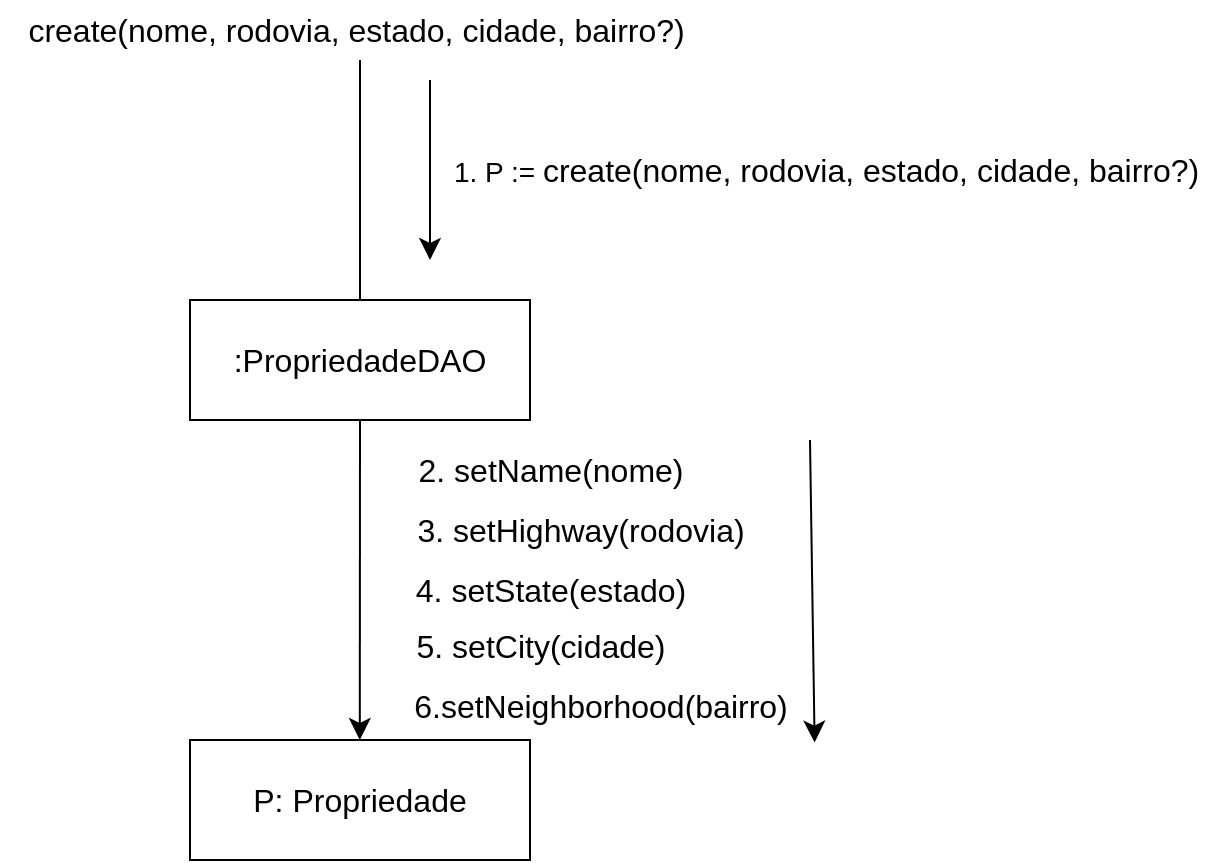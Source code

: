 <mxfile version="22.1.5" type="device">
  <diagram name="Página-1" id="cPSNi7r_4B1eX6Dvwcpm">
    <mxGraphModel dx="1473" dy="844" grid="1" gridSize="10" guides="1" tooltips="1" connect="1" arrows="1" fold="1" page="1" pageScale="1" pageWidth="850" pageHeight="1100" math="0" shadow="0">
      <root>
        <mxCell id="0" />
        <mxCell id="1" parent="0" />
        <mxCell id="J08tAfY-yrUdoFLxVI3k-110" style="edgeStyle=none;curved=1;rounded=0;orthogonalLoop=1;jettySize=auto;html=1;exitX=0.5;exitY=1;exitDx=0;exitDy=0;fontSize=12;startSize=8;endSize=8;" edge="1" parent="1" source="J08tAfY-yrUdoFLxVI3k-102">
          <mxGeometry relative="1" as="geometry">
            <mxPoint x="264.895" y="540" as="targetPoint" />
          </mxGeometry>
        </mxCell>
        <mxCell id="J08tAfY-yrUdoFLxVI3k-111" style="edgeStyle=none;curved=1;rounded=0;orthogonalLoop=1;jettySize=auto;html=1;exitX=0.5;exitY=0;exitDx=0;exitDy=0;fontSize=12;startSize=8;endSize=8;endArrow=none;endFill=0;" edge="1" parent="1" source="J08tAfY-yrUdoFLxVI3k-102" target="J08tAfY-yrUdoFLxVI3k-104">
          <mxGeometry relative="1" as="geometry" />
        </mxCell>
        <mxCell id="J08tAfY-yrUdoFLxVI3k-102" value=":PropriedadeDAO" style="rounded=0;whiteSpace=wrap;html=1;fontSize=16;" vertex="1" parent="1">
          <mxGeometry x="180" y="320" width="170" height="60" as="geometry" />
        </mxCell>
        <mxCell id="J08tAfY-yrUdoFLxVI3k-104" value="create(nome, rodovia, estado, cidade, bairro?)&amp;nbsp;" style="text;html=1;align=center;verticalAlign=middle;resizable=0;points=[];autosize=1;strokeColor=none;fillColor=none;fontSize=16;" vertex="1" parent="1">
          <mxGeometry x="85" y="170" width="360" height="30" as="geometry" />
        </mxCell>
        <mxCell id="J08tAfY-yrUdoFLxVI3k-106" value="" style="endArrow=classic;html=1;rounded=0;fontSize=12;startSize=8;endSize=8;curved=1;" edge="1" parent="1">
          <mxGeometry width="50" height="50" relative="1" as="geometry">
            <mxPoint x="300" y="210" as="sourcePoint" />
            <mxPoint x="300" y="300" as="targetPoint" />
          </mxGeometry>
        </mxCell>
        <mxCell id="J08tAfY-yrUdoFLxVI3k-107" value="&lt;font style=&quot;font-size: 14px;&quot;&gt;1. P :=&amp;nbsp;&lt;/font&gt;create(nome, rodovia, estado, cidade, bairro?)&amp;nbsp;" style="text;html=1;align=center;verticalAlign=middle;resizable=0;points=[];autosize=1;strokeColor=none;fillColor=none;fontSize=16;" vertex="1" parent="1">
          <mxGeometry x="300" y="240" width="400" height="30" as="geometry" />
        </mxCell>
        <mxCell id="J08tAfY-yrUdoFLxVI3k-112" value="P: Propriedade" style="rounded=0;whiteSpace=wrap;html=1;fontSize=16;" vertex="1" parent="1">
          <mxGeometry x="180" y="540" width="170" height="60" as="geometry" />
        </mxCell>
        <mxCell id="J08tAfY-yrUdoFLxVI3k-113" value="2. setName(nome)" style="text;html=1;align=center;verticalAlign=middle;resizable=0;points=[];autosize=1;strokeColor=none;fillColor=none;fontSize=16;" vertex="1" parent="1">
          <mxGeometry x="280" y="390" width="160" height="30" as="geometry" />
        </mxCell>
        <mxCell id="J08tAfY-yrUdoFLxVI3k-114" value="3. setHighway(rodovia)" style="text;html=1;align=center;verticalAlign=middle;resizable=0;points=[];autosize=1;strokeColor=none;fillColor=none;fontSize=16;" vertex="1" parent="1">
          <mxGeometry x="280" y="420" width="190" height="30" as="geometry" />
        </mxCell>
        <mxCell id="J08tAfY-yrUdoFLxVI3k-115" value="4. setState(estado)" style="text;html=1;align=center;verticalAlign=middle;resizable=0;points=[];autosize=1;strokeColor=none;fillColor=none;fontSize=16;" vertex="1" parent="1">
          <mxGeometry x="280" y="450" width="160" height="30" as="geometry" />
        </mxCell>
        <mxCell id="J08tAfY-yrUdoFLxVI3k-116" value="" style="endArrow=classic;html=1;rounded=0;fontSize=12;startSize=8;endSize=8;curved=1;entryX=1.011;entryY=1.109;entryDx=0;entryDy=0;entryPerimeter=0;" edge="1" parent="1" target="J08tAfY-yrUdoFLxVI3k-118">
          <mxGeometry width="50" height="50" relative="1" as="geometry">
            <mxPoint x="490" y="390" as="sourcePoint" />
            <mxPoint x="490" y="480" as="targetPoint" />
          </mxGeometry>
        </mxCell>
        <mxCell id="J08tAfY-yrUdoFLxVI3k-117" value="5. setCity(cidade)" style="text;html=1;align=center;verticalAlign=middle;resizable=0;points=[];autosize=1;strokeColor=none;fillColor=none;fontSize=16;" vertex="1" parent="1">
          <mxGeometry x="280" y="478" width="150" height="30" as="geometry" />
        </mxCell>
        <mxCell id="J08tAfY-yrUdoFLxVI3k-118" value="6.setNeighborhood(bairro)" style="text;html=1;align=center;verticalAlign=middle;resizable=0;points=[];autosize=1;strokeColor=none;fillColor=none;fontSize=16;" vertex="1" parent="1">
          <mxGeometry x="280" y="508" width="210" height="30" as="geometry" />
        </mxCell>
      </root>
    </mxGraphModel>
  </diagram>
</mxfile>

